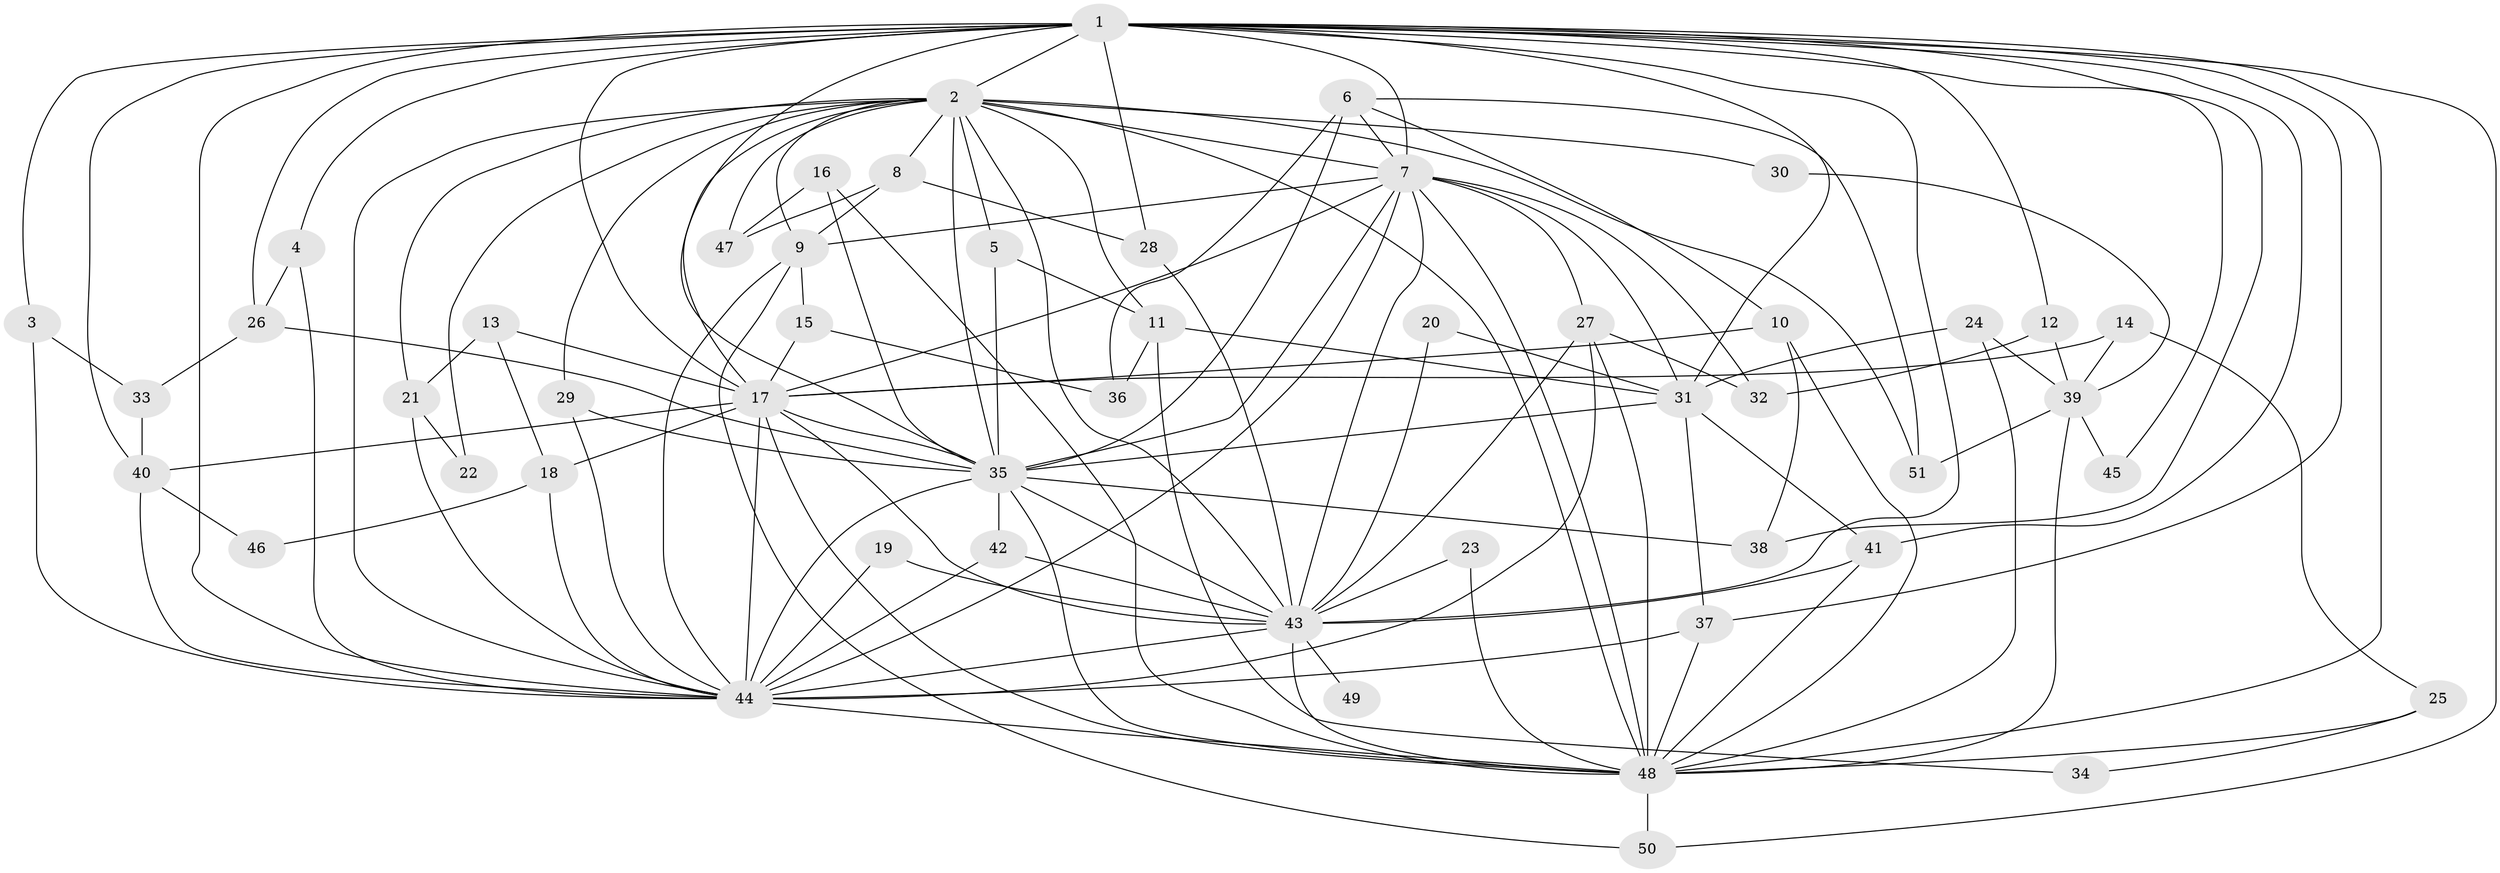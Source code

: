 // original degree distribution, {23: 0.019801980198019802, 15: 0.019801980198019802, 21: 0.019801980198019802, 18: 0.0297029702970297, 27: 0.009900990099009901, 4: 0.07920792079207921, 2: 0.504950495049505, 9: 0.019801980198019802, 3: 0.2376237623762376, 5: 0.04950495049504951, 6: 0.009900990099009901}
// Generated by graph-tools (version 1.1) at 2025/01/03/09/25 03:01:34]
// undirected, 51 vertices, 136 edges
graph export_dot {
graph [start="1"]
  node [color=gray90,style=filled];
  1;
  2;
  3;
  4;
  5;
  6;
  7;
  8;
  9;
  10;
  11;
  12;
  13;
  14;
  15;
  16;
  17;
  18;
  19;
  20;
  21;
  22;
  23;
  24;
  25;
  26;
  27;
  28;
  29;
  30;
  31;
  32;
  33;
  34;
  35;
  36;
  37;
  38;
  39;
  40;
  41;
  42;
  43;
  44;
  45;
  46;
  47;
  48;
  49;
  50;
  51;
  1 -- 2 [weight=3.0];
  1 -- 3 [weight=1.0];
  1 -- 4 [weight=1.0];
  1 -- 7 [weight=2.0];
  1 -- 12 [weight=1.0];
  1 -- 17 [weight=2.0];
  1 -- 26 [weight=1.0];
  1 -- 28 [weight=1.0];
  1 -- 31 [weight=1.0];
  1 -- 35 [weight=2.0];
  1 -- 37 [weight=1.0];
  1 -- 38 [weight=1.0];
  1 -- 40 [weight=1.0];
  1 -- 41 [weight=1.0];
  1 -- 43 [weight=2.0];
  1 -- 44 [weight=4.0];
  1 -- 45 [weight=1.0];
  1 -- 48 [weight=3.0];
  1 -- 50 [weight=1.0];
  2 -- 5 [weight=1.0];
  2 -- 7 [weight=1.0];
  2 -- 8 [weight=1.0];
  2 -- 9 [weight=1.0];
  2 -- 11 [weight=1.0];
  2 -- 17 [weight=1.0];
  2 -- 21 [weight=1.0];
  2 -- 22 [weight=1.0];
  2 -- 29 [weight=1.0];
  2 -- 30 [weight=1.0];
  2 -- 35 [weight=1.0];
  2 -- 43 [weight=1.0];
  2 -- 44 [weight=3.0];
  2 -- 47 [weight=1.0];
  2 -- 48 [weight=1.0];
  2 -- 51 [weight=1.0];
  3 -- 33 [weight=1.0];
  3 -- 44 [weight=1.0];
  4 -- 26 [weight=1.0];
  4 -- 44 [weight=1.0];
  5 -- 11 [weight=1.0];
  5 -- 35 [weight=1.0];
  6 -- 7 [weight=1.0];
  6 -- 10 [weight=1.0];
  6 -- 35 [weight=1.0];
  6 -- 36 [weight=1.0];
  6 -- 51 [weight=1.0];
  7 -- 9 [weight=1.0];
  7 -- 17 [weight=1.0];
  7 -- 27 [weight=1.0];
  7 -- 31 [weight=1.0];
  7 -- 32 [weight=1.0];
  7 -- 35 [weight=1.0];
  7 -- 43 [weight=2.0];
  7 -- 44 [weight=4.0];
  7 -- 48 [weight=2.0];
  8 -- 9 [weight=1.0];
  8 -- 28 [weight=1.0];
  8 -- 47 [weight=1.0];
  9 -- 15 [weight=1.0];
  9 -- 44 [weight=1.0];
  9 -- 50 [weight=1.0];
  10 -- 17 [weight=1.0];
  10 -- 38 [weight=1.0];
  10 -- 48 [weight=1.0];
  11 -- 31 [weight=1.0];
  11 -- 34 [weight=1.0];
  11 -- 36 [weight=1.0];
  12 -- 32 [weight=1.0];
  12 -- 39 [weight=1.0];
  13 -- 17 [weight=1.0];
  13 -- 18 [weight=1.0];
  13 -- 21 [weight=1.0];
  14 -- 17 [weight=1.0];
  14 -- 25 [weight=1.0];
  14 -- 39 [weight=1.0];
  15 -- 17 [weight=1.0];
  15 -- 36 [weight=1.0];
  16 -- 35 [weight=1.0];
  16 -- 47 [weight=1.0];
  16 -- 48 [weight=1.0];
  17 -- 18 [weight=1.0];
  17 -- 35 [weight=1.0];
  17 -- 40 [weight=1.0];
  17 -- 43 [weight=1.0];
  17 -- 44 [weight=4.0];
  17 -- 48 [weight=1.0];
  18 -- 44 [weight=1.0];
  18 -- 46 [weight=1.0];
  19 -- 43 [weight=1.0];
  19 -- 44 [weight=1.0];
  20 -- 31 [weight=1.0];
  20 -- 43 [weight=1.0];
  21 -- 22 [weight=1.0];
  21 -- 44 [weight=1.0];
  23 -- 43 [weight=1.0];
  23 -- 48 [weight=1.0];
  24 -- 31 [weight=1.0];
  24 -- 39 [weight=1.0];
  24 -- 48 [weight=1.0];
  25 -- 34 [weight=1.0];
  25 -- 48 [weight=3.0];
  26 -- 33 [weight=1.0];
  26 -- 35 [weight=1.0];
  27 -- 32 [weight=1.0];
  27 -- 43 [weight=1.0];
  27 -- 44 [weight=1.0];
  27 -- 48 [weight=1.0];
  28 -- 43 [weight=1.0];
  29 -- 35 [weight=1.0];
  29 -- 44 [weight=1.0];
  30 -- 39 [weight=1.0];
  31 -- 35 [weight=2.0];
  31 -- 37 [weight=1.0];
  31 -- 41 [weight=1.0];
  33 -- 40 [weight=1.0];
  35 -- 38 [weight=1.0];
  35 -- 42 [weight=1.0];
  35 -- 43 [weight=2.0];
  35 -- 44 [weight=4.0];
  35 -- 48 [weight=3.0];
  37 -- 44 [weight=1.0];
  37 -- 48 [weight=1.0];
  39 -- 45 [weight=2.0];
  39 -- 48 [weight=2.0];
  39 -- 51 [weight=1.0];
  40 -- 44 [weight=1.0];
  40 -- 46 [weight=1.0];
  41 -- 43 [weight=1.0];
  41 -- 48 [weight=1.0];
  42 -- 43 [weight=2.0];
  42 -- 44 [weight=1.0];
  43 -- 44 [weight=2.0];
  43 -- 48 [weight=1.0];
  43 -- 49 [weight=1.0];
  44 -- 48 [weight=2.0];
  48 -- 50 [weight=1.0];
}
